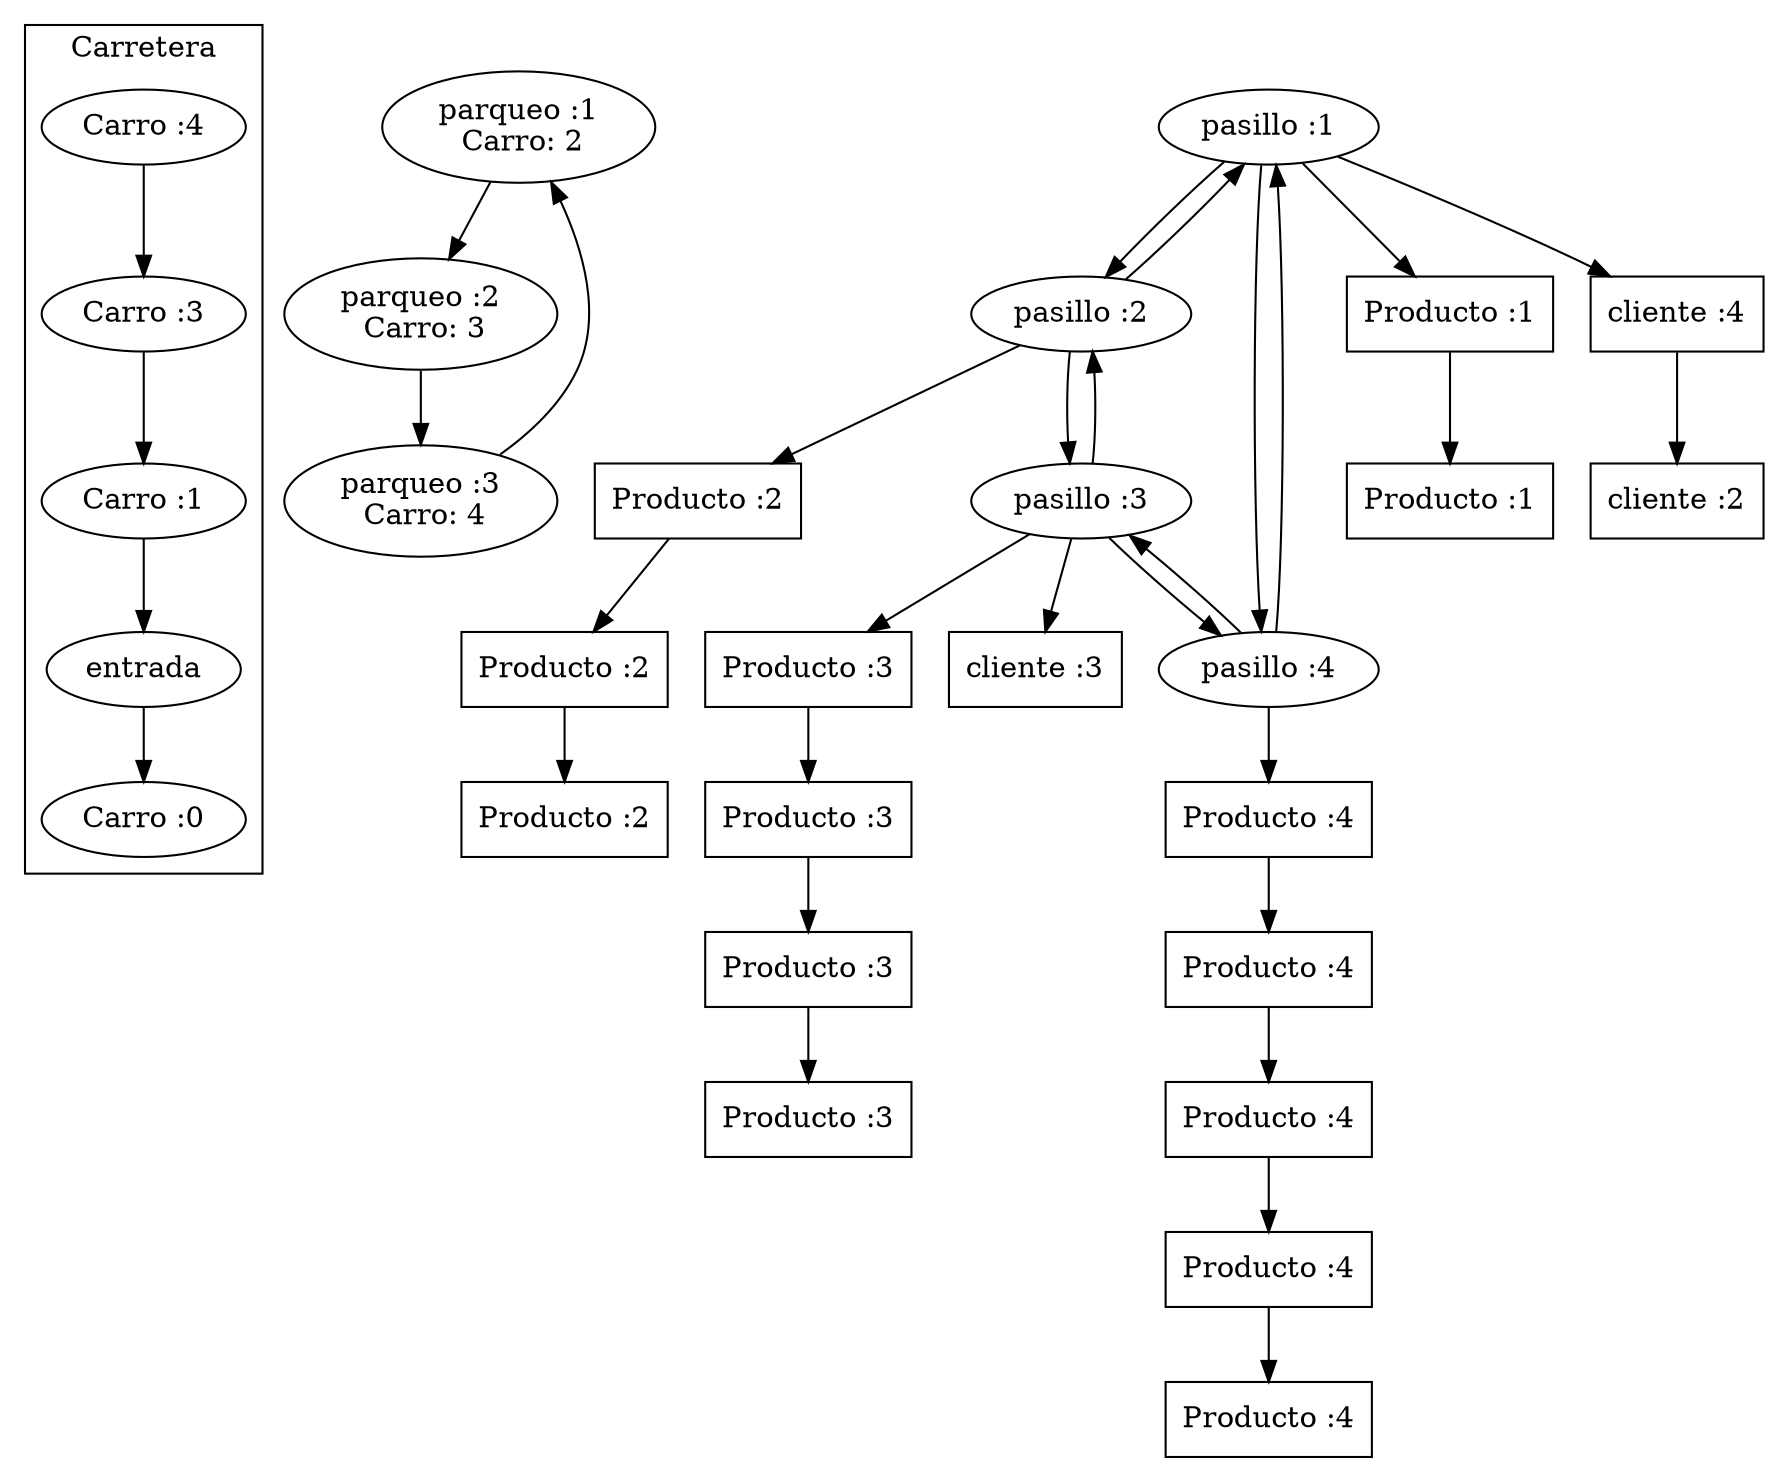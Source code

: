 digraph G{
subgraph cluster{
label="Carretera";
carro4[label="Carro :4"];carro4->carro3;
carro3[label="Carro :3"];carro3->carro1;
carro1[label="Carro :1"];carro1->entrada;
entrada->carro0;
carro0;
carro0[label="Carro :0"];
}
subgraph parqueo{
label="Parqueo";
parqueo1[label="parqueo :1
 Carro: 2"];parqueo1->parqueo2;
parqueo2[label="parqueo :2
 Carro: 3"];parqueo2->parqueo3;
parqueo3[label="parqueo :3
 Carro: 4"];parqueo3->parqueo1;

}
subgraph pasillos{
label="Pasillos";
pasillo1[label="pasillo :1"];pasillo1->pasillo2;
pasillo2->pasillo1;
pasillo2[label="pasillo :2"];pasillo2->pasillo3;
pasillo3->pasillo2;
pasillo3[label="pasillo :3"];pasillo3->pasillo4;
pasillo4->pasillo3;
pasillo4[label="pasillo :4"];pasillo4->pasillo1;
pasillo1->pasillo4;
}
subgraph pila_producto1{
pasillo1->producto21->producto31;
producto21[shape=box,label="Producto :1"];producto31;
producto31[shape=box,label="Producto :1"];}
subgraph pila_producto2{
pasillo2->producto32->producto42;
producto32[shape=box,label="Producto :2"];producto42->producto52;
producto42[shape=box,label="Producto :2"];producto52;
producto52[shape=box,label="Producto :2"];}
subgraph pila_producto3{
pasillo3->producto43->producto53;
producto43[shape=box,label="Producto :3"];producto53->producto63;
producto53[shape=box,label="Producto :3"];producto63->producto73;
producto63[shape=box,label="Producto :3"];producto73;
producto73[shape=box,label="Producto :3"];}
subgraph pila_producto4{
pasillo4->producto54->producto64;
producto54[shape=box,label="Producto :4"];producto64->producto74;
producto64[shape=box,label="Producto :4"];producto74->producto84;
producto74[shape=box,label="Producto :4"];producto84->producto94;
producto84[shape=box,label="Producto :4"];producto94;
producto94[shape=box,label="Producto :4"];}
subgraph pila_cliente1{
pasillo1->cliente14->cliente12;
cliente14[shape=box,label="cliente :4"];cliente12;
cliente12[shape=box,label="cliente :2"];}
subgraph pila_cliente2{
}
subgraph pila_cliente3{
pasillo3->cliente33;
cliente33[shape=box,label="cliente :3"];}
subgraph pila_cliente4{
}

}
